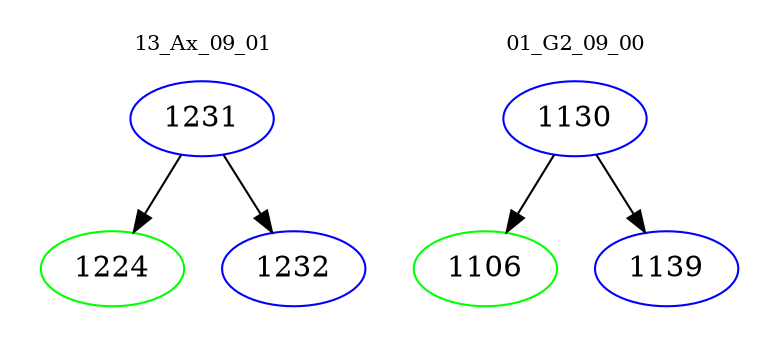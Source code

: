 digraph{
subgraph cluster_0 {
color = white
label = "13_Ax_09_01";
fontsize=10;
T0_1231 [label="1231", color="blue"]
T0_1231 -> T0_1224 [color="black"]
T0_1224 [label="1224", color="green"]
T0_1231 -> T0_1232 [color="black"]
T0_1232 [label="1232", color="blue"]
}
subgraph cluster_1 {
color = white
label = "01_G2_09_00";
fontsize=10;
T1_1130 [label="1130", color="blue"]
T1_1130 -> T1_1106 [color="black"]
T1_1106 [label="1106", color="green"]
T1_1130 -> T1_1139 [color="black"]
T1_1139 [label="1139", color="blue"]
}
}
